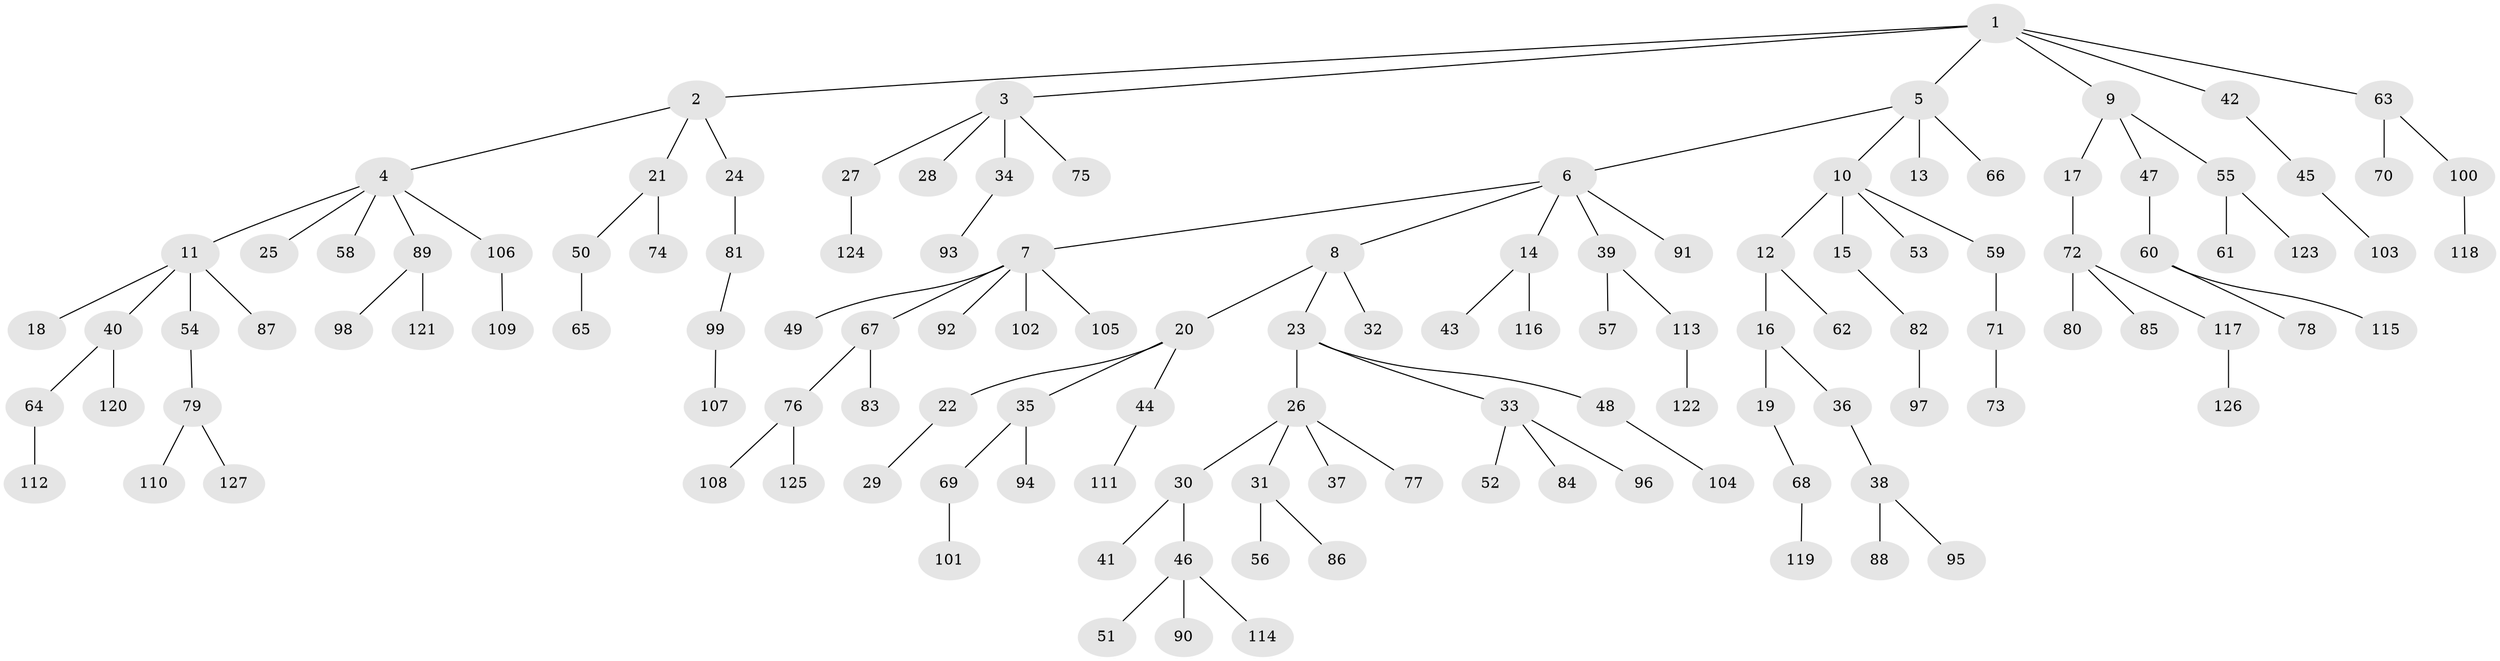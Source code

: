 // coarse degree distribution, {8: 0.011904761904761904, 4: 0.05952380952380952, 9: 0.011904761904761904, 5: 0.03571428571428571, 6: 0.011904761904761904, 2: 0.20238095238095238, 3: 0.10714285714285714, 1: 0.5595238095238095}
// Generated by graph-tools (version 1.1) at 2025/42/03/06/25 10:42:03]
// undirected, 127 vertices, 126 edges
graph export_dot {
graph [start="1"]
  node [color=gray90,style=filled];
  1;
  2;
  3;
  4;
  5;
  6;
  7;
  8;
  9;
  10;
  11;
  12;
  13;
  14;
  15;
  16;
  17;
  18;
  19;
  20;
  21;
  22;
  23;
  24;
  25;
  26;
  27;
  28;
  29;
  30;
  31;
  32;
  33;
  34;
  35;
  36;
  37;
  38;
  39;
  40;
  41;
  42;
  43;
  44;
  45;
  46;
  47;
  48;
  49;
  50;
  51;
  52;
  53;
  54;
  55;
  56;
  57;
  58;
  59;
  60;
  61;
  62;
  63;
  64;
  65;
  66;
  67;
  68;
  69;
  70;
  71;
  72;
  73;
  74;
  75;
  76;
  77;
  78;
  79;
  80;
  81;
  82;
  83;
  84;
  85;
  86;
  87;
  88;
  89;
  90;
  91;
  92;
  93;
  94;
  95;
  96;
  97;
  98;
  99;
  100;
  101;
  102;
  103;
  104;
  105;
  106;
  107;
  108;
  109;
  110;
  111;
  112;
  113;
  114;
  115;
  116;
  117;
  118;
  119;
  120;
  121;
  122;
  123;
  124;
  125;
  126;
  127;
  1 -- 2;
  1 -- 3;
  1 -- 5;
  1 -- 9;
  1 -- 42;
  1 -- 63;
  2 -- 4;
  2 -- 21;
  2 -- 24;
  3 -- 27;
  3 -- 28;
  3 -- 34;
  3 -- 75;
  4 -- 11;
  4 -- 25;
  4 -- 58;
  4 -- 89;
  4 -- 106;
  5 -- 6;
  5 -- 10;
  5 -- 13;
  5 -- 66;
  6 -- 7;
  6 -- 8;
  6 -- 14;
  6 -- 39;
  6 -- 91;
  7 -- 49;
  7 -- 67;
  7 -- 92;
  7 -- 102;
  7 -- 105;
  8 -- 20;
  8 -- 23;
  8 -- 32;
  9 -- 17;
  9 -- 47;
  9 -- 55;
  10 -- 12;
  10 -- 15;
  10 -- 53;
  10 -- 59;
  11 -- 18;
  11 -- 40;
  11 -- 54;
  11 -- 87;
  12 -- 16;
  12 -- 62;
  14 -- 43;
  14 -- 116;
  15 -- 82;
  16 -- 19;
  16 -- 36;
  17 -- 72;
  19 -- 68;
  20 -- 22;
  20 -- 35;
  20 -- 44;
  21 -- 50;
  21 -- 74;
  22 -- 29;
  23 -- 26;
  23 -- 33;
  23 -- 48;
  24 -- 81;
  26 -- 30;
  26 -- 31;
  26 -- 37;
  26 -- 77;
  27 -- 124;
  30 -- 41;
  30 -- 46;
  31 -- 56;
  31 -- 86;
  33 -- 52;
  33 -- 84;
  33 -- 96;
  34 -- 93;
  35 -- 69;
  35 -- 94;
  36 -- 38;
  38 -- 88;
  38 -- 95;
  39 -- 57;
  39 -- 113;
  40 -- 64;
  40 -- 120;
  42 -- 45;
  44 -- 111;
  45 -- 103;
  46 -- 51;
  46 -- 90;
  46 -- 114;
  47 -- 60;
  48 -- 104;
  50 -- 65;
  54 -- 79;
  55 -- 61;
  55 -- 123;
  59 -- 71;
  60 -- 78;
  60 -- 115;
  63 -- 70;
  63 -- 100;
  64 -- 112;
  67 -- 76;
  67 -- 83;
  68 -- 119;
  69 -- 101;
  71 -- 73;
  72 -- 80;
  72 -- 85;
  72 -- 117;
  76 -- 108;
  76 -- 125;
  79 -- 110;
  79 -- 127;
  81 -- 99;
  82 -- 97;
  89 -- 98;
  89 -- 121;
  99 -- 107;
  100 -- 118;
  106 -- 109;
  113 -- 122;
  117 -- 126;
}
